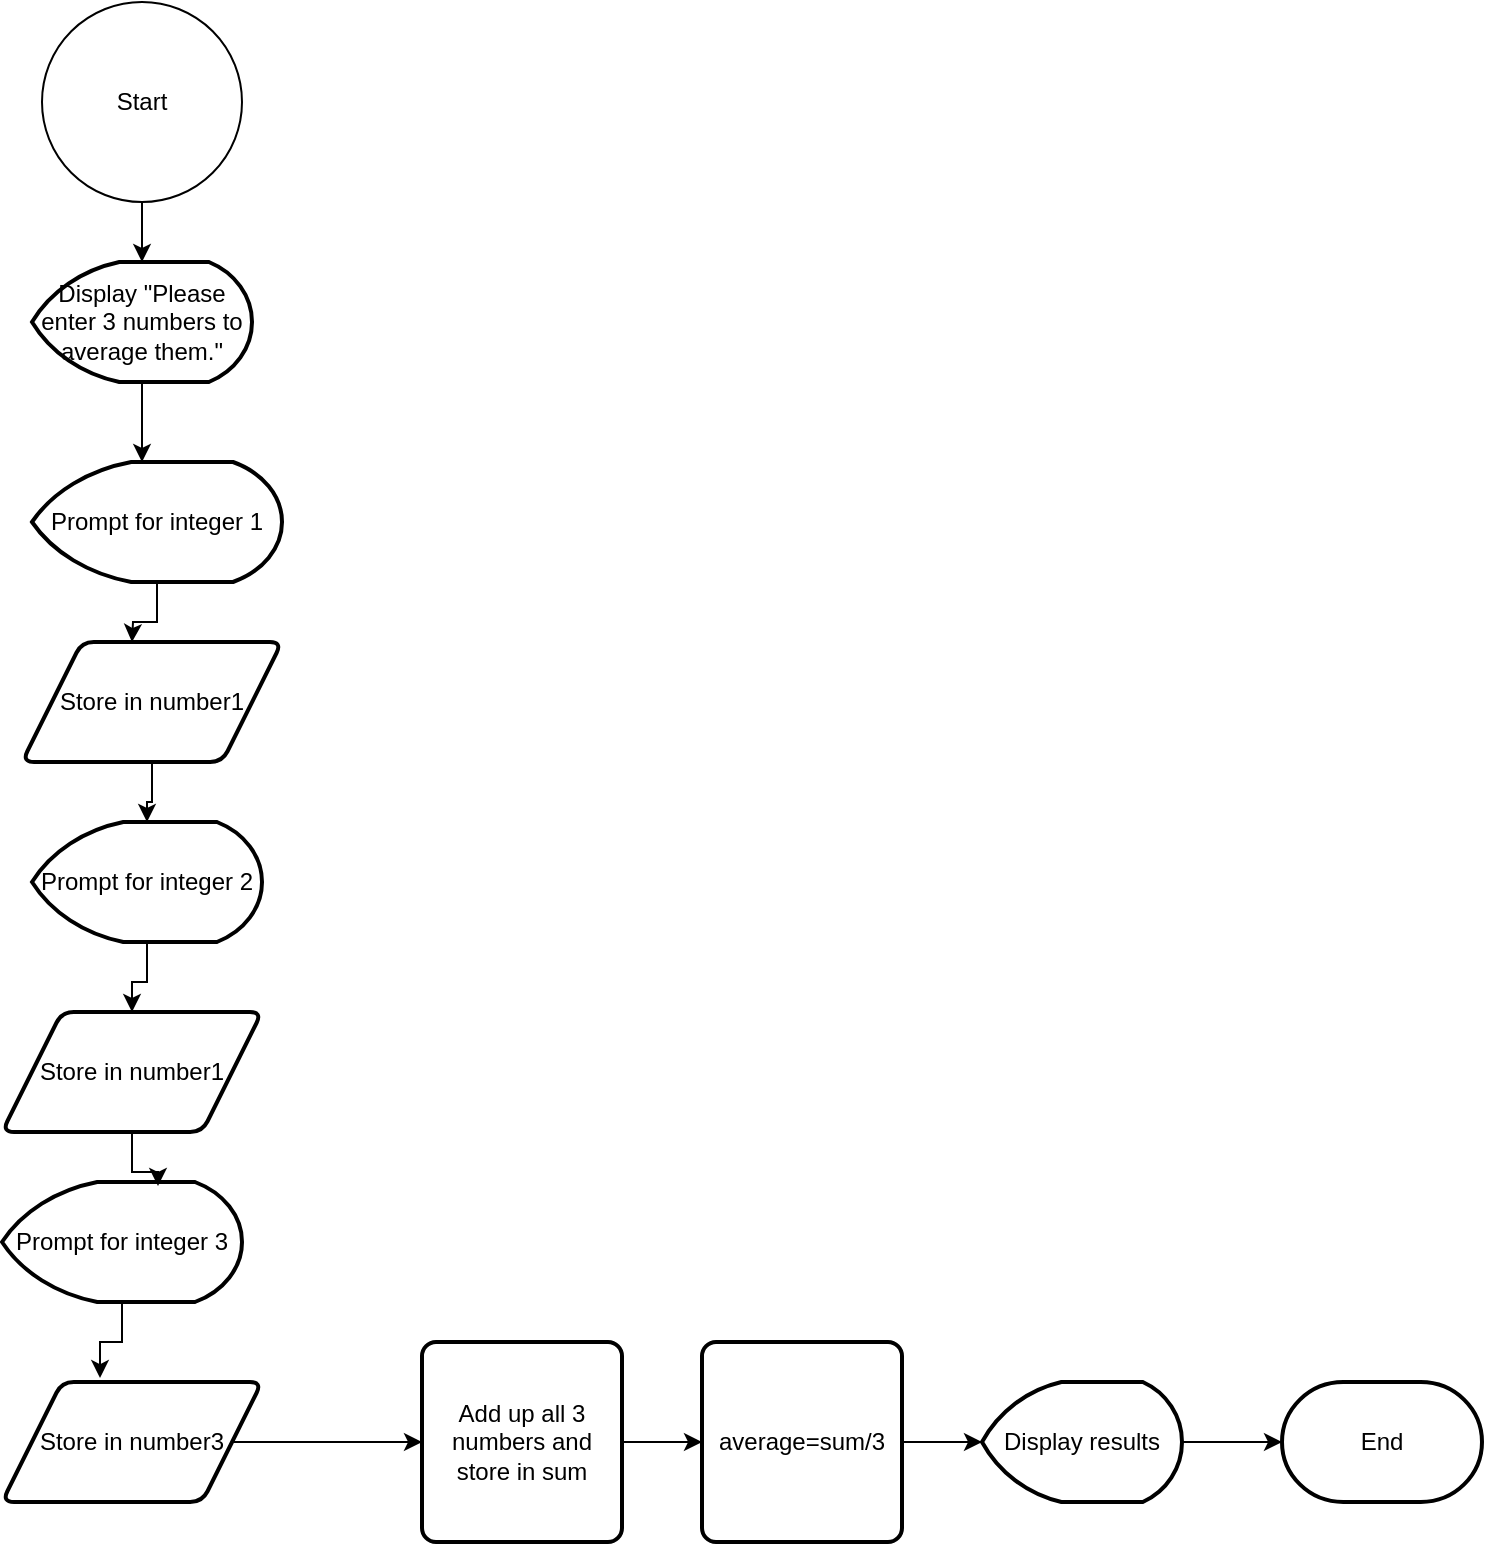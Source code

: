 <mxfile version="26.0.16" pages="2">
  <diagram id="C5RBs43oDa-KdzZeNtuy" name="Page-1">
    <mxGraphModel dx="1434" dy="738" grid="1" gridSize="10" guides="1" tooltips="1" connect="1" arrows="1" fold="1" page="1" pageScale="1" pageWidth="827" pageHeight="1169" math="0" shadow="0">
      <root>
        <mxCell id="WIyWlLk6GJQsqaUBKTNV-0" />
        <mxCell id="WIyWlLk6GJQsqaUBKTNV-1" parent="WIyWlLk6GJQsqaUBKTNV-0" />
        <mxCell id="6N3H0obR8PiytGN7zuTK-1" style="edgeStyle=orthogonalEdgeStyle;rounded=0;orthogonalLoop=1;jettySize=auto;html=1;" edge="1" parent="WIyWlLk6GJQsqaUBKTNV-1" source="6N3H0obR8PiytGN7zuTK-0" target="6N3H0obR8PiytGN7zuTK-2">
          <mxGeometry relative="1" as="geometry">
            <mxPoint x="100" y="180" as="targetPoint" />
          </mxGeometry>
        </mxCell>
        <mxCell id="6N3H0obR8PiytGN7zuTK-0" value="Start" style="ellipse;whiteSpace=wrap;html=1;aspect=fixed;" vertex="1" parent="WIyWlLk6GJQsqaUBKTNV-1">
          <mxGeometry x="50" y="20" width="100" height="100" as="geometry" />
        </mxCell>
        <mxCell id="6N3H0obR8PiytGN7zuTK-3" style="edgeStyle=orthogonalEdgeStyle;rounded=0;orthogonalLoop=1;jettySize=auto;html=1;" edge="1" parent="WIyWlLk6GJQsqaUBKTNV-1" source="6N3H0obR8PiytGN7zuTK-2">
          <mxGeometry relative="1" as="geometry">
            <mxPoint x="100" y="250" as="targetPoint" />
          </mxGeometry>
        </mxCell>
        <mxCell id="6N3H0obR8PiytGN7zuTK-2" value="Display &quot;Please enter 3 numbers to average them.&quot;" style="strokeWidth=2;html=1;shape=mxgraph.flowchart.display;whiteSpace=wrap;" vertex="1" parent="WIyWlLk6GJQsqaUBKTNV-1">
          <mxGeometry x="45" y="150" width="110" height="60" as="geometry" />
        </mxCell>
        <mxCell id="6N3H0obR8PiytGN7zuTK-6" style="edgeStyle=orthogonalEdgeStyle;rounded=0;orthogonalLoop=1;jettySize=auto;html=1;" edge="1" parent="WIyWlLk6GJQsqaUBKTNV-1" source="6N3H0obR8PiytGN7zuTK-5">
          <mxGeometry relative="1" as="geometry">
            <mxPoint x="95" y="340" as="targetPoint" />
          </mxGeometry>
        </mxCell>
        <mxCell id="6N3H0obR8PiytGN7zuTK-5" value="Prompt for integer 1" style="strokeWidth=2;html=1;shape=mxgraph.flowchart.display;whiteSpace=wrap;" vertex="1" parent="WIyWlLk6GJQsqaUBKTNV-1">
          <mxGeometry x="45" y="250" width="125" height="60" as="geometry" />
        </mxCell>
        <mxCell id="6N3H0obR8PiytGN7zuTK-13" style="edgeStyle=orthogonalEdgeStyle;rounded=0;orthogonalLoop=1;jettySize=auto;html=1;" edge="1" parent="WIyWlLk6GJQsqaUBKTNV-1" source="6N3H0obR8PiytGN7zuTK-8" target="6N3H0obR8PiytGN7zuTK-12">
          <mxGeometry relative="1" as="geometry" />
        </mxCell>
        <mxCell id="6N3H0obR8PiytGN7zuTK-8" value="Store in number1" style="shape=parallelogram;html=1;strokeWidth=2;perimeter=parallelogramPerimeter;whiteSpace=wrap;rounded=1;arcSize=12;size=0.23;" vertex="1" parent="WIyWlLk6GJQsqaUBKTNV-1">
          <mxGeometry x="40" y="340" width="130" height="60" as="geometry" />
        </mxCell>
        <mxCell id="6N3H0obR8PiytGN7zuTK-9" value="Store in number1" style="shape=parallelogram;html=1;strokeWidth=2;perimeter=parallelogramPerimeter;whiteSpace=wrap;rounded=1;arcSize=12;size=0.23;" vertex="1" parent="WIyWlLk6GJQsqaUBKTNV-1">
          <mxGeometry x="30" y="525" width="130" height="60" as="geometry" />
        </mxCell>
        <mxCell id="6N3H0obR8PiytGN7zuTK-17" style="edgeStyle=orthogonalEdgeStyle;rounded=0;orthogonalLoop=1;jettySize=auto;html=1;" edge="1" parent="WIyWlLk6GJQsqaUBKTNV-1" source="6N3H0obR8PiytGN7zuTK-10">
          <mxGeometry relative="1" as="geometry">
            <mxPoint x="240" y="740" as="targetPoint" />
          </mxGeometry>
        </mxCell>
        <mxCell id="6N3H0obR8PiytGN7zuTK-10" value="Store in number3" style="shape=parallelogram;html=1;strokeWidth=2;perimeter=parallelogramPerimeter;whiteSpace=wrap;rounded=1;arcSize=12;size=0.23;" vertex="1" parent="WIyWlLk6GJQsqaUBKTNV-1">
          <mxGeometry x="30" y="710" width="130" height="60" as="geometry" />
        </mxCell>
        <mxCell id="6N3H0obR8PiytGN7zuTK-11" value="Prompt for integer 3" style="strokeWidth=2;html=1;shape=mxgraph.flowchart.display;whiteSpace=wrap;" vertex="1" parent="WIyWlLk6GJQsqaUBKTNV-1">
          <mxGeometry x="30" y="610" width="120" height="60" as="geometry" />
        </mxCell>
        <mxCell id="6N3H0obR8PiytGN7zuTK-14" style="edgeStyle=orthogonalEdgeStyle;rounded=0;orthogonalLoop=1;jettySize=auto;html=1;entryX=0.5;entryY=0;entryDx=0;entryDy=0;" edge="1" parent="WIyWlLk6GJQsqaUBKTNV-1" source="6N3H0obR8PiytGN7zuTK-12" target="6N3H0obR8PiytGN7zuTK-9">
          <mxGeometry relative="1" as="geometry" />
        </mxCell>
        <mxCell id="6N3H0obR8PiytGN7zuTK-12" value="Prompt for integer 2" style="strokeWidth=2;html=1;shape=mxgraph.flowchart.display;whiteSpace=wrap;" vertex="1" parent="WIyWlLk6GJQsqaUBKTNV-1">
          <mxGeometry x="45" y="430" width="115" height="60" as="geometry" />
        </mxCell>
        <mxCell id="6N3H0obR8PiytGN7zuTK-15" style="edgeStyle=orthogonalEdgeStyle;rounded=0;orthogonalLoop=1;jettySize=auto;html=1;entryX=0.65;entryY=0.033;entryDx=0;entryDy=0;entryPerimeter=0;" edge="1" parent="WIyWlLk6GJQsqaUBKTNV-1" source="6N3H0obR8PiytGN7zuTK-9" target="6N3H0obR8PiytGN7zuTK-11">
          <mxGeometry relative="1" as="geometry" />
        </mxCell>
        <mxCell id="6N3H0obR8PiytGN7zuTK-16" style="edgeStyle=orthogonalEdgeStyle;rounded=0;orthogonalLoop=1;jettySize=auto;html=1;entryX=0.377;entryY=-0.033;entryDx=0;entryDy=0;entryPerimeter=0;" edge="1" parent="WIyWlLk6GJQsqaUBKTNV-1" source="6N3H0obR8PiytGN7zuTK-11" target="6N3H0obR8PiytGN7zuTK-10">
          <mxGeometry relative="1" as="geometry" />
        </mxCell>
        <mxCell id="6N3H0obR8PiytGN7zuTK-19" style="edgeStyle=orthogonalEdgeStyle;rounded=0;orthogonalLoop=1;jettySize=auto;html=1;" edge="1" parent="WIyWlLk6GJQsqaUBKTNV-1" source="6N3H0obR8PiytGN7zuTK-18" target="6N3H0obR8PiytGN7zuTK-20">
          <mxGeometry relative="1" as="geometry">
            <mxPoint x="390" y="740" as="targetPoint" />
          </mxGeometry>
        </mxCell>
        <mxCell id="6N3H0obR8PiytGN7zuTK-18" value="Add up all 3 numbers and store in sum" style="rounded=1;whiteSpace=wrap;html=1;absoluteArcSize=1;arcSize=14;strokeWidth=2;" vertex="1" parent="WIyWlLk6GJQsqaUBKTNV-1">
          <mxGeometry x="240" y="690" width="100" height="100" as="geometry" />
        </mxCell>
        <mxCell id="6N3H0obR8PiytGN7zuTK-20" value="average=sum/3" style="rounded=1;whiteSpace=wrap;html=1;absoluteArcSize=1;arcSize=14;strokeWidth=2;" vertex="1" parent="WIyWlLk6GJQsqaUBKTNV-1">
          <mxGeometry x="380" y="690" width="100" height="100" as="geometry" />
        </mxCell>
        <mxCell id="6N3H0obR8PiytGN7zuTK-24" style="edgeStyle=orthogonalEdgeStyle;rounded=0;orthogonalLoop=1;jettySize=auto;html=1;" edge="1" parent="WIyWlLk6GJQsqaUBKTNV-1" source="6N3H0obR8PiytGN7zuTK-21" target="6N3H0obR8PiytGN7zuTK-23">
          <mxGeometry relative="1" as="geometry" />
        </mxCell>
        <mxCell id="6N3H0obR8PiytGN7zuTK-21" value="Display results" style="strokeWidth=2;html=1;shape=mxgraph.flowchart.display;whiteSpace=wrap;" vertex="1" parent="WIyWlLk6GJQsqaUBKTNV-1">
          <mxGeometry x="520" y="710" width="100" height="60" as="geometry" />
        </mxCell>
        <mxCell id="6N3H0obR8PiytGN7zuTK-22" style="edgeStyle=orthogonalEdgeStyle;rounded=0;orthogonalLoop=1;jettySize=auto;html=1;entryX=0;entryY=0.5;entryDx=0;entryDy=0;entryPerimeter=0;" edge="1" parent="WIyWlLk6GJQsqaUBKTNV-1" source="6N3H0obR8PiytGN7zuTK-20" target="6N3H0obR8PiytGN7zuTK-21">
          <mxGeometry relative="1" as="geometry" />
        </mxCell>
        <mxCell id="6N3H0obR8PiytGN7zuTK-23" value="End" style="strokeWidth=2;html=1;shape=mxgraph.flowchart.terminator;whiteSpace=wrap;" vertex="1" parent="WIyWlLk6GJQsqaUBKTNV-1">
          <mxGeometry x="670" y="710" width="100" height="60" as="geometry" />
        </mxCell>
      </root>
    </mxGraphModel>
  </diagram>
  <diagram id="ZWeulwwaebXMOy-5i863" name="Page-2">
    <mxGraphModel dx="1434" dy="738" grid="1" gridSize="10" guides="1" tooltips="1" connect="1" arrows="1" fold="1" page="1" pageScale="1" pageWidth="850" pageHeight="1100" math="0" shadow="0">
      <root>
        <mxCell id="0" />
        <mxCell id="1" parent="0" />
        <mxCell id="gP30Mj-QJI33JTquKN06-3" style="edgeStyle=orthogonalEdgeStyle;rounded=0;orthogonalLoop=1;jettySize=auto;html=1;" edge="1" parent="1" source="gP30Mj-QJI33JTquKN06-2" target="gP30Mj-QJI33JTquKN06-4">
          <mxGeometry relative="1" as="geometry">
            <mxPoint x="90" y="180" as="targetPoint" />
          </mxGeometry>
        </mxCell>
        <mxCell id="gP30Mj-QJI33JTquKN06-2" value="Start" style="strokeWidth=2;html=1;shape=mxgraph.flowchart.start_2;whiteSpace=wrap;" vertex="1" parent="1">
          <mxGeometry x="40" y="30" width="100" height="100" as="geometry" />
        </mxCell>
        <mxCell id="gP30Mj-QJI33JTquKN06-4" value="Display Welcome" style="strokeWidth=2;html=1;shape=mxgraph.flowchart.display;whiteSpace=wrap;" vertex="1" parent="1">
          <mxGeometry x="40" y="150" width="100" height="60" as="geometry" />
        </mxCell>
        <mxCell id="gP30Mj-QJI33JTquKN06-9" style="edgeStyle=orthogonalEdgeStyle;rounded=0;orthogonalLoop=1;jettySize=auto;html=1;entryX=0.5;entryY=0;entryDx=0;entryDy=0;" edge="1" parent="1" source="gP30Mj-QJI33JTquKN06-5" target="gP30Mj-QJI33JTquKN06-7">
          <mxGeometry relative="1" as="geometry" />
        </mxCell>
        <mxCell id="gP30Mj-QJI33JTquKN06-5" value="prompt for numbers" style="strokeWidth=2;html=1;shape=mxgraph.flowchart.display;whiteSpace=wrap;" vertex="1" parent="1">
          <mxGeometry x="40" y="240" width="100" height="60" as="geometry" />
        </mxCell>
        <mxCell id="gP30Mj-QJI33JTquKN06-6" style="edgeStyle=orthogonalEdgeStyle;rounded=0;orthogonalLoop=1;jettySize=auto;html=1;entryX=0.5;entryY=0;entryDx=0;entryDy=0;entryPerimeter=0;" edge="1" parent="1" source="gP30Mj-QJI33JTquKN06-4" target="gP30Mj-QJI33JTquKN06-5">
          <mxGeometry relative="1" as="geometry" />
        </mxCell>
        <mxCell id="gP30Mj-QJI33JTquKN06-10" style="edgeStyle=orthogonalEdgeStyle;rounded=0;orthogonalLoop=1;jettySize=auto;html=1;" edge="1" parent="1" source="gP30Mj-QJI33JTquKN06-7">
          <mxGeometry relative="1" as="geometry">
            <mxPoint x="90" y="470" as="targetPoint" />
          </mxGeometry>
        </mxCell>
        <mxCell id="gP30Mj-QJI33JTquKN06-7" value="Store integer 1 in number 1" style="rounded=1;whiteSpace=wrap;html=1;absoluteArcSize=1;arcSize=14;strokeWidth=2;" vertex="1" parent="1">
          <mxGeometry x="40" y="330" width="100" height="100" as="geometry" />
        </mxCell>
        <mxCell id="gP30Mj-QJI33JTquKN06-12" style="edgeStyle=orthogonalEdgeStyle;rounded=0;orthogonalLoop=1;jettySize=auto;html=1;entryX=0.5;entryY=0;entryDx=0;entryDy=0;" edge="1" parent="1" source="gP30Mj-QJI33JTquKN06-8" target="gP30Mj-QJI33JTquKN06-11">
          <mxGeometry relative="1" as="geometry" />
        </mxCell>
        <mxCell id="gP30Mj-QJI33JTquKN06-8" value="Store integer 2 in number 2" style="rounded=1;whiteSpace=wrap;html=1;absoluteArcSize=1;arcSize=14;strokeWidth=2;" vertex="1" parent="1">
          <mxGeometry x="40" y="470" width="100" height="100" as="geometry" />
        </mxCell>
        <mxCell id="gP30Mj-QJI33JTquKN06-11" value="sum= number+number 2" style="rounded=1;whiteSpace=wrap;html=1;absoluteArcSize=1;arcSize=14;strokeWidth=2;" vertex="1" parent="1">
          <mxGeometry x="50" y="620" width="100" height="100" as="geometry" />
        </mxCell>
        <mxCell id="gP30Mj-QJI33JTquKN06-13" value="Display Result" style="strokeWidth=2;html=1;shape=mxgraph.flowchart.display;whiteSpace=wrap;" vertex="1" parent="1">
          <mxGeometry x="230" y="640" width="100" height="60" as="geometry" />
        </mxCell>
        <mxCell id="gP30Mj-QJI33JTquKN06-14" style="edgeStyle=orthogonalEdgeStyle;rounded=0;orthogonalLoop=1;jettySize=auto;html=1;entryX=0;entryY=0.5;entryDx=0;entryDy=0;entryPerimeter=0;" edge="1" parent="1" source="gP30Mj-QJI33JTquKN06-11" target="gP30Mj-QJI33JTquKN06-13">
          <mxGeometry relative="1" as="geometry" />
        </mxCell>
      </root>
    </mxGraphModel>
  </diagram>
</mxfile>
